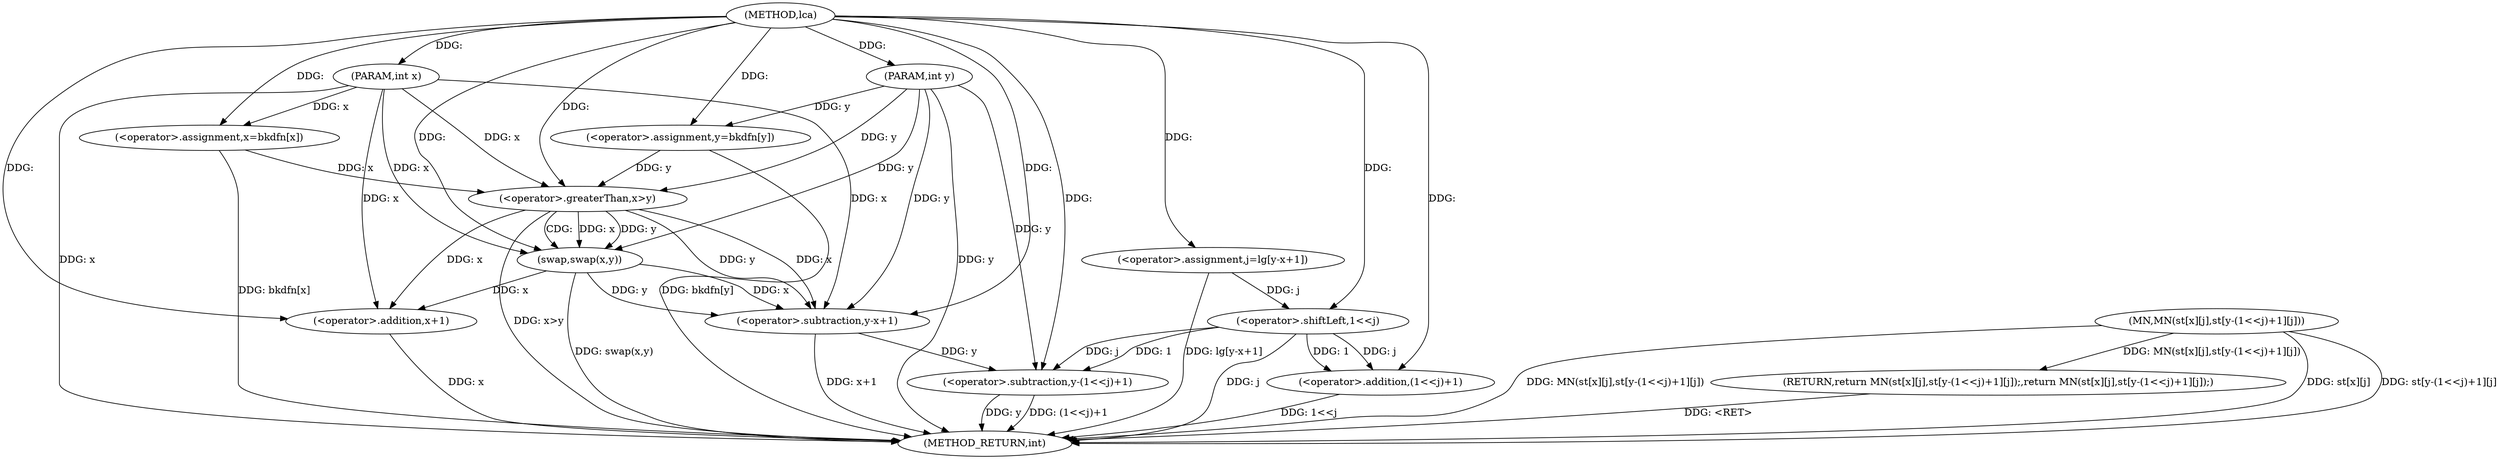 digraph "lca" {  
"1000373" [label = "(METHOD,lca)" ]
"1000423" [label = "(METHOD_RETURN,int)" ]
"1000374" [label = "(PARAM,int x)" ]
"1000375" [label = "(PARAM,int y)" ]
"1000396" [label = "(<operator>.assignment,j=lg[y-x+1])" ]
"1000405" [label = "(RETURN,return MN(st[x][j],st[y-(1<<j)+1][j]);,return MN(st[x][j],st[y-(1<<j)+1][j]);)" ]
"1000378" [label = "(<operator>.assignment,x=bkdfn[x])" ]
"1000383" [label = "(<operator>.assignment,y=bkdfn[y])" ]
"1000389" [label = "(<operator>.greaterThan,x>y)" ]
"1000392" [label = "(swap,swap(x,y))" ]
"1000406" [label = "(MN,MN(st[x][j],st[y-(1<<j)+1][j]))" ]
"1000400" [label = "(<operator>.subtraction,y-x+1)" ]
"1000402" [label = "(<operator>.addition,x+1)" ]
"1000415" [label = "(<operator>.subtraction,y-(1<<j)+1)" ]
"1000417" [label = "(<operator>.addition,(1<<j)+1)" ]
"1000418" [label = "(<operator>.shiftLeft,1<<j)" ]
  "1000405" -> "1000423"  [ label = "DDG: <RET>"] 
  "1000374" -> "1000423"  [ label = "DDG: x"] 
  "1000375" -> "1000423"  [ label = "DDG: y"] 
  "1000378" -> "1000423"  [ label = "DDG: bkdfn[x]"] 
  "1000383" -> "1000423"  [ label = "DDG: bkdfn[y]"] 
  "1000389" -> "1000423"  [ label = "DDG: x>y"] 
  "1000392" -> "1000423"  [ label = "DDG: swap(x,y)"] 
  "1000402" -> "1000423"  [ label = "DDG: x"] 
  "1000400" -> "1000423"  [ label = "DDG: x+1"] 
  "1000396" -> "1000423"  [ label = "DDG: lg[y-x+1]"] 
  "1000406" -> "1000423"  [ label = "DDG: st[x][j]"] 
  "1000415" -> "1000423"  [ label = "DDG: y"] 
  "1000418" -> "1000423"  [ label = "DDG: j"] 
  "1000417" -> "1000423"  [ label = "DDG: 1<<j"] 
  "1000415" -> "1000423"  [ label = "DDG: (1<<j)+1"] 
  "1000406" -> "1000423"  [ label = "DDG: st[y-(1<<j)+1][j]"] 
  "1000406" -> "1000423"  [ label = "DDG: MN(st[x][j],st[y-(1<<j)+1][j])"] 
  "1000373" -> "1000374"  [ label = "DDG: "] 
  "1000373" -> "1000375"  [ label = "DDG: "] 
  "1000406" -> "1000405"  [ label = "DDG: MN(st[x][j],st[y-(1<<j)+1][j])"] 
  "1000373" -> "1000396"  [ label = "DDG: "] 
  "1000374" -> "1000378"  [ label = "DDG: x"] 
  "1000373" -> "1000378"  [ label = "DDG: "] 
  "1000375" -> "1000383"  [ label = "DDG: y"] 
  "1000373" -> "1000383"  [ label = "DDG: "] 
  "1000378" -> "1000389"  [ label = "DDG: x"] 
  "1000374" -> "1000389"  [ label = "DDG: x"] 
  "1000373" -> "1000389"  [ label = "DDG: "] 
  "1000383" -> "1000389"  [ label = "DDG: y"] 
  "1000375" -> "1000389"  [ label = "DDG: y"] 
  "1000389" -> "1000392"  [ label = "DDG: x"] 
  "1000374" -> "1000392"  [ label = "DDG: x"] 
  "1000373" -> "1000392"  [ label = "DDG: "] 
  "1000389" -> "1000392"  [ label = "DDG: y"] 
  "1000375" -> "1000392"  [ label = "DDG: y"] 
  "1000389" -> "1000400"  [ label = "DDG: y"] 
  "1000392" -> "1000400"  [ label = "DDG: y"] 
  "1000375" -> "1000400"  [ label = "DDG: y"] 
  "1000373" -> "1000400"  [ label = "DDG: "] 
  "1000389" -> "1000400"  [ label = "DDG: x"] 
  "1000392" -> "1000400"  [ label = "DDG: x"] 
  "1000374" -> "1000400"  [ label = "DDG: x"] 
  "1000389" -> "1000402"  [ label = "DDG: x"] 
  "1000392" -> "1000402"  [ label = "DDG: x"] 
  "1000374" -> "1000402"  [ label = "DDG: x"] 
  "1000373" -> "1000402"  [ label = "DDG: "] 
  "1000400" -> "1000415"  [ label = "DDG: y"] 
  "1000375" -> "1000415"  [ label = "DDG: y"] 
  "1000373" -> "1000415"  [ label = "DDG: "] 
  "1000418" -> "1000415"  [ label = "DDG: j"] 
  "1000418" -> "1000415"  [ label = "DDG: 1"] 
  "1000418" -> "1000417"  [ label = "DDG: j"] 
  "1000418" -> "1000417"  [ label = "DDG: 1"] 
  "1000373" -> "1000417"  [ label = "DDG: "] 
  "1000373" -> "1000418"  [ label = "DDG: "] 
  "1000396" -> "1000418"  [ label = "DDG: j"] 
  "1000389" -> "1000392"  [ label = "CDG: "] 
}
